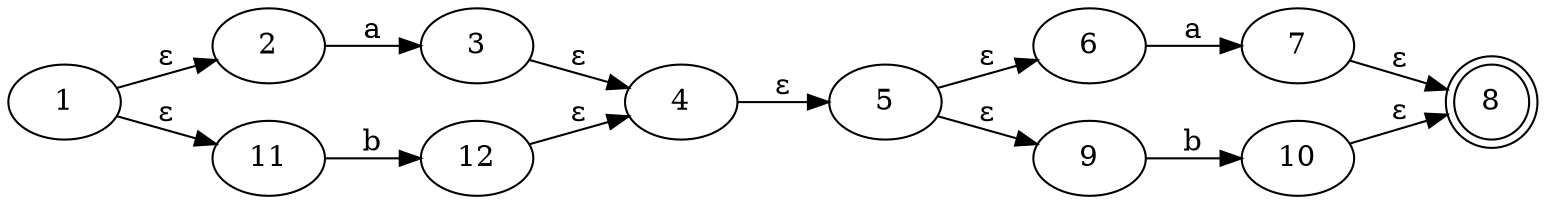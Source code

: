 digraph "(a|b).(a|b)NFA" {
	rankdir=LR
	1 [label=1]
	1 -> 2 [label="ε"]
	1 -> 11 [label="ε"]
	2 [label=2]
	2 -> 3 [label=a]
	3 [label=3]
	3 -> 4 [label="ε"]
	4 [label=4]
	4 -> 5 [label="ε"]
	5 [label=5]
	5 -> 6 [label="ε"]
	5 -> 9 [label="ε"]
	6 [label=6]
	6 -> 7 [label=a]
	7 [label=7]
	7 -> 8 [label="ε"]
	8 [label=8 shape=doublecircle]
	9 [label=9]
	9 -> 10 [label=b]
	10 [label=10]
	10 -> 8 [label="ε"]
	11 [label=11]
	11 -> 12 [label=b]
	12 [label=12]
	12 -> 4 [label="ε"]
}
